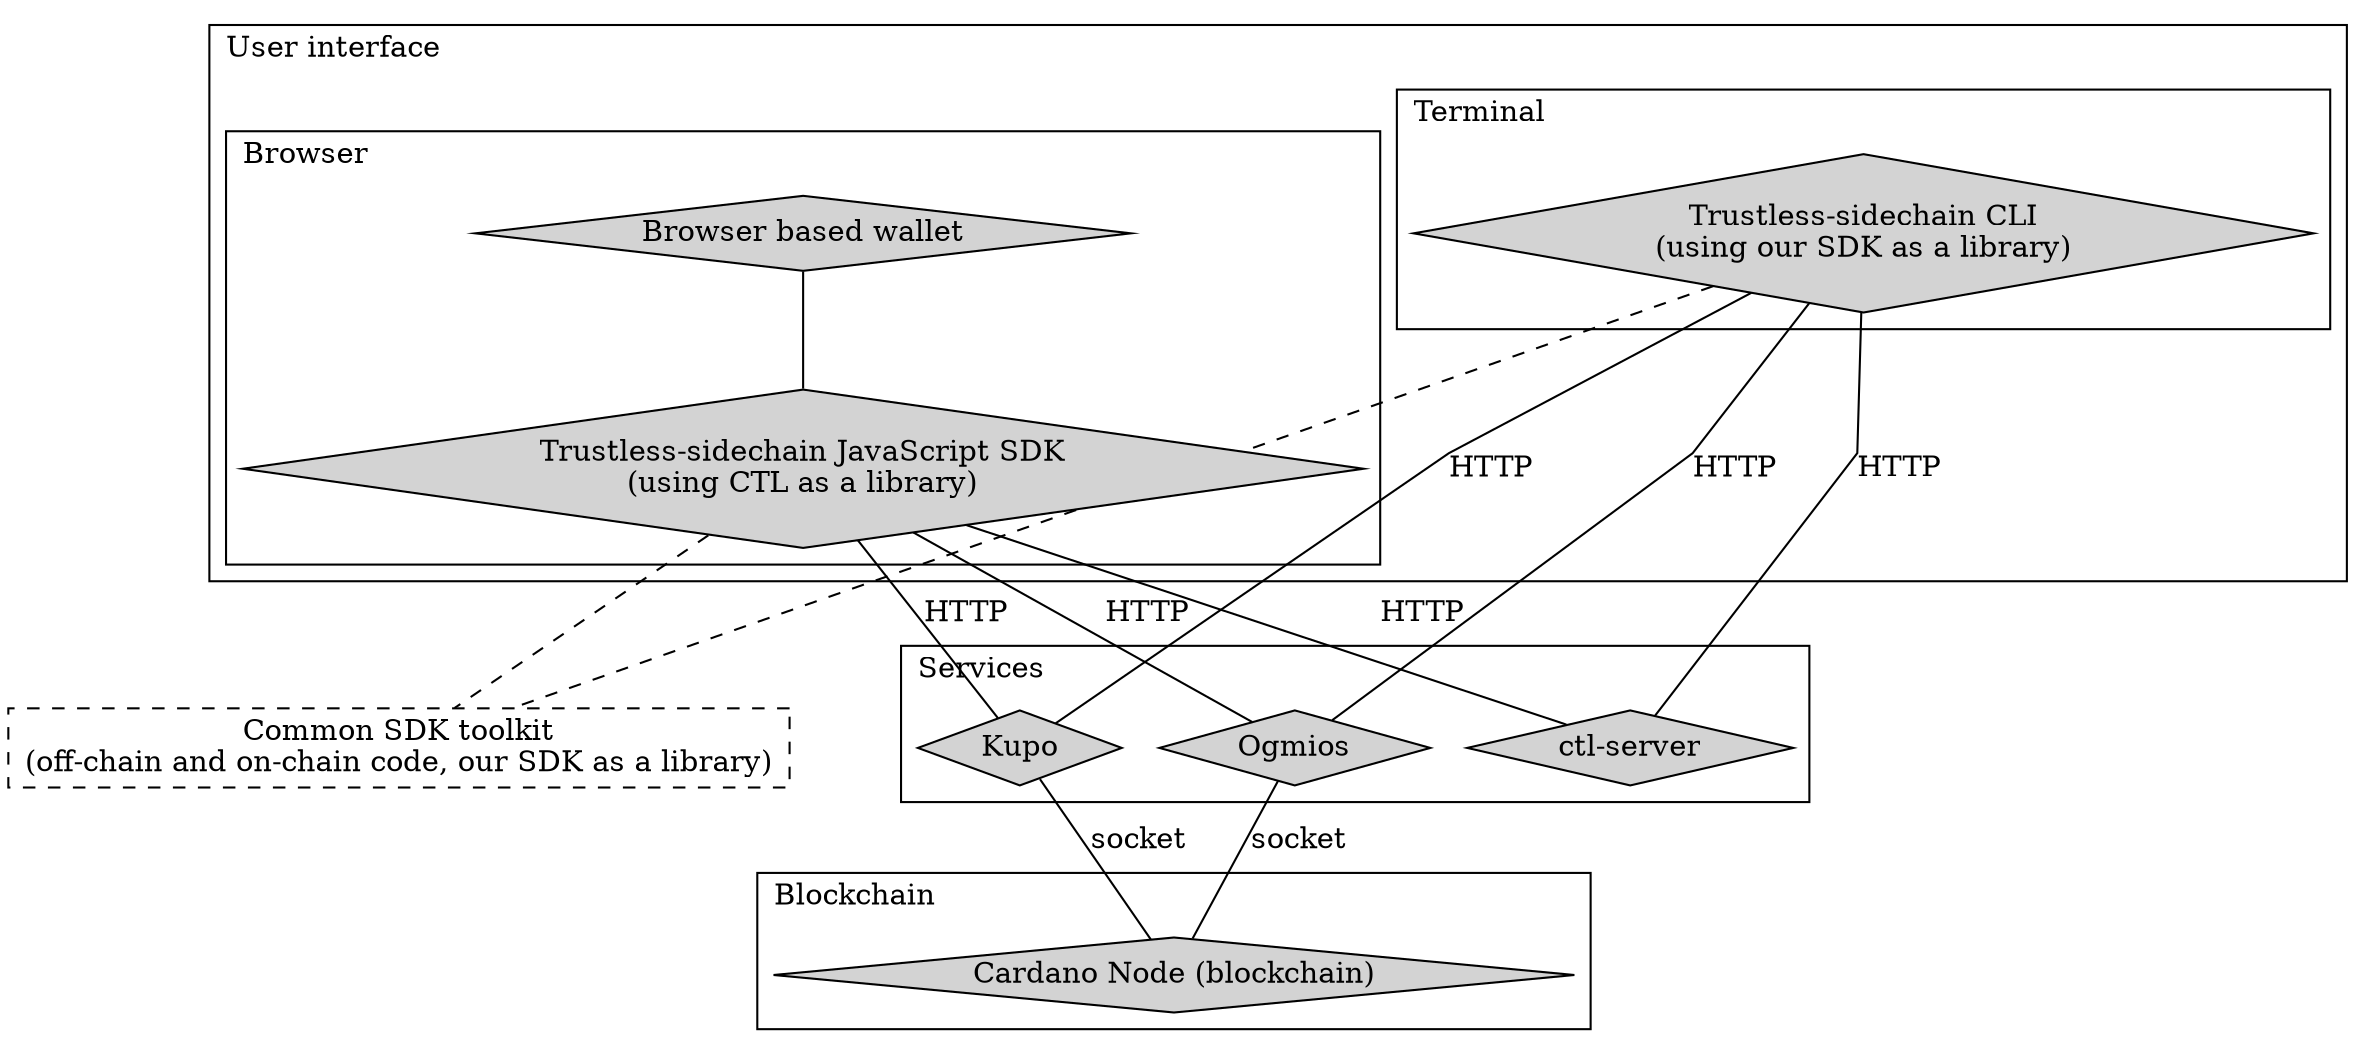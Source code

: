 graph {
  node [shape=diamond style=filled]
  splines=false

  subgraph cluster_interface {
    label="User interface"
    labeljust=l

    subgraph cluster_terminal {
      label="Terminal"
      labeljust=l

      cli [label="Trustless-sidechain CLI\n(using our SDK as a library)"]
    }

    subgraph cluster_browser {
      label="Browser"
      labeljust=l

      wallet [label="Browser based wallet"]

      browsersdk [label="Trustless-sidechain JavaScript SDK\n(using CTL as a library)"]
    }

  }

  sdk [
    shape=rect
    style=dashed
    label="Common SDK toolkit\n(off-chain and on-chain code, our SDK as a library)"
  ]

  subgraph cluster_services {
    label="Services"
    labeljust=l

    Ogmios;
    Kupo
    "ctl-server"
  }

  subgraph cluster_blockchain {
    label="Blockchain"
    labeljust=l

    cnode [label="Cardano Node (blockchain)"]
  }

  cli -- sdk [style=dashed]
  browsersdk -- sdk [style=dashed]

  cli -- Ogmios [label=HTTP]
  cli -- Kupo [label=HTTP]
  cli -- "ctl-server" [label=HTTP]

  wallet -- browsersdk
  browsersdk -- Ogmios [label=HTTP]
  browsersdk -- Kupo [label=HTTP]
  browsersdk -- "ctl-server" [label=HTTP]


  Ogmios -- cnode [label=socket]
  Kupo -- cnode [label=socket]
}

